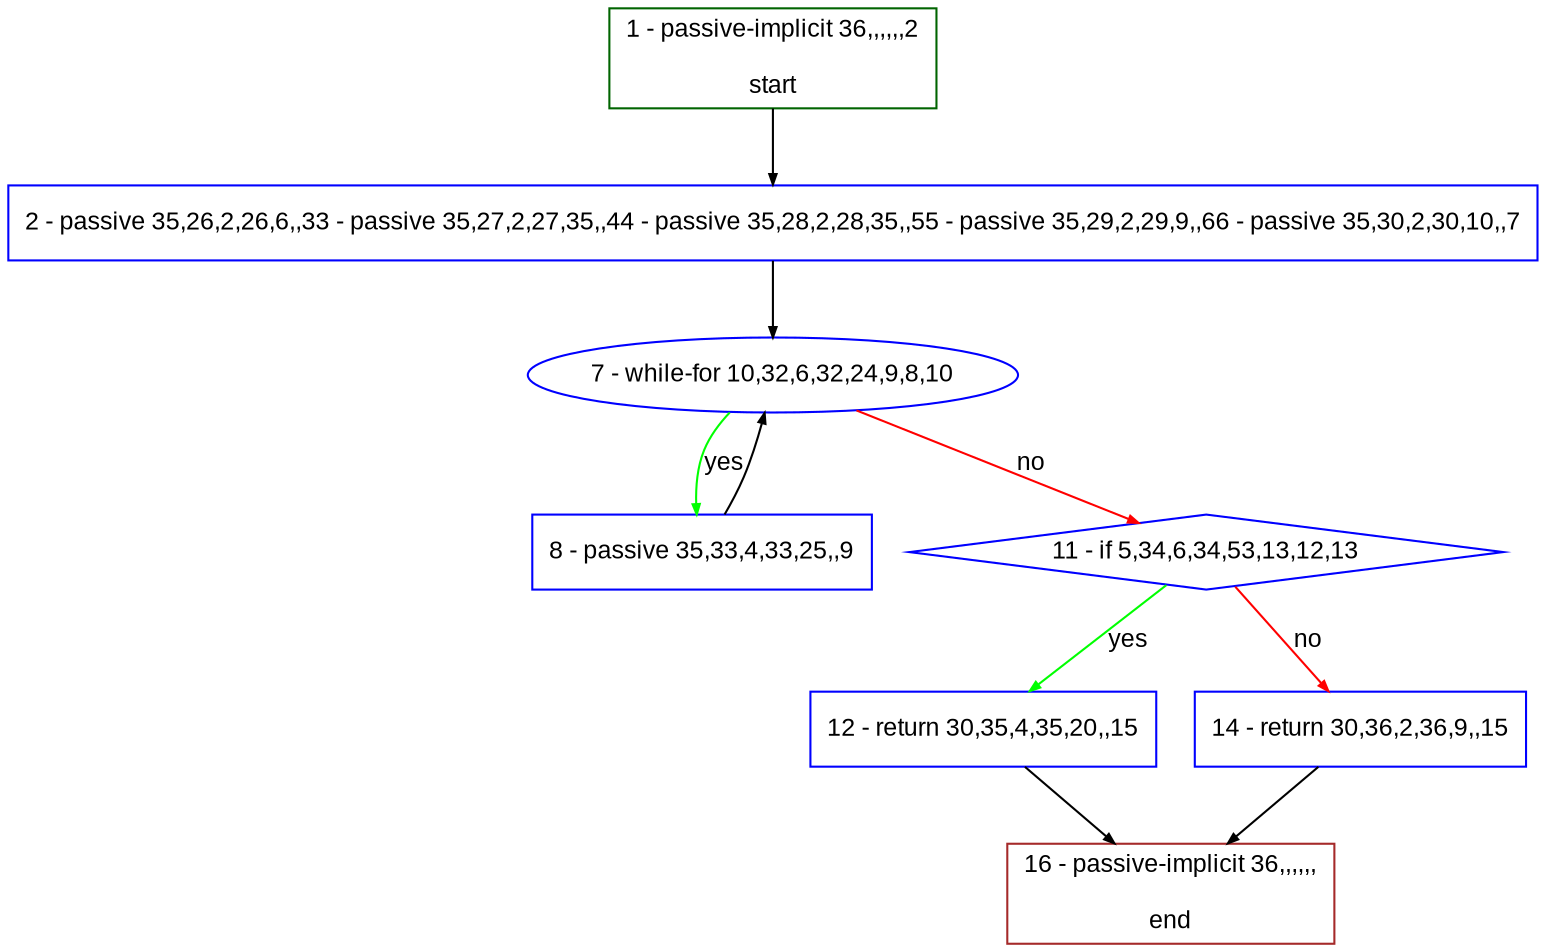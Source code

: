 digraph "" {
  graph [bgcolor="white", fillcolor="#FFFFCC", pack="true", packmode="clust", fontname="Arial", label="", fontsize="12", compound="true", style="rounded,filled"];
  node [node_initialized="no", fillcolor="white", fontname="Arial", label="", color="grey", fontsize="12", fixedsize="false", compound="true", shape="rectangle", style="filled"];
  edge [arrowtail="none", lhead="", fontcolor="black", fontname="Arial", label="", color="black", fontsize="12", arrowhead="normal", arrowsize="0.5", compound="true", ltail="", dir="forward"];
  __N1 [fillcolor="#ffffff", label="2 - passive 35,26,2,26,6,,33 - passive 35,27,2,27,35,,44 - passive 35,28,2,28,35,,55 - passive 35,29,2,29,9,,66 - passive 35,30,2,30,10,,7", color="#0000ff", shape="box", style="filled"];
  __N2 [fillcolor="#ffffff", label="1 - passive-implicit 36,,,,,,2\n\nstart", color="#006400", shape="box", style="filled"];
  __N3 [fillcolor="#ffffff", label="7 - while-for 10,32,6,32,24,9,8,10", color="#0000ff", shape="oval", style="filled"];
  __N4 [fillcolor="#ffffff", label="8 - passive 35,33,4,33,25,,9", color="#0000ff", shape="box", style="filled"];
  __N5 [fillcolor="#ffffff", label="11 - if 5,34,6,34,53,13,12,13", color="#0000ff", shape="diamond", style="filled"];
  __N6 [fillcolor="#ffffff", label="12 - return 30,35,4,35,20,,15", color="#0000ff", shape="box", style="filled"];
  __N7 [fillcolor="#ffffff", label="14 - return 30,36,2,36,9,,15", color="#0000ff", shape="box", style="filled"];
  __N8 [fillcolor="#ffffff", label="16 - passive-implicit 36,,,,,,\n\nend", color="#a52a2a", shape="box", style="filled"];
  __N2 -> __N1 [arrowtail="none", color="#000000", label="", arrowhead="normal", dir="forward"];
  __N1 -> __N3 [arrowtail="none", color="#000000", label="", arrowhead="normal", dir="forward"];
  __N3 -> __N4 [arrowtail="none", color="#00ff00", label="yes", arrowhead="normal", dir="forward"];
  __N4 -> __N3 [arrowtail="none", color="#000000", label="", arrowhead="normal", dir="forward"];
  __N3 -> __N5 [arrowtail="none", color="#ff0000", label="no", arrowhead="normal", dir="forward"];
  __N5 -> __N6 [arrowtail="none", color="#00ff00", label="yes", arrowhead="normal", dir="forward"];
  __N5 -> __N7 [arrowtail="none", color="#ff0000", label="no", arrowhead="normal", dir="forward"];
  __N6 -> __N8 [arrowtail="none", color="#000000", label="", arrowhead="normal", dir="forward"];
  __N7 -> __N8 [arrowtail="none", color="#000000", label="", arrowhead="normal", dir="forward"];
}
